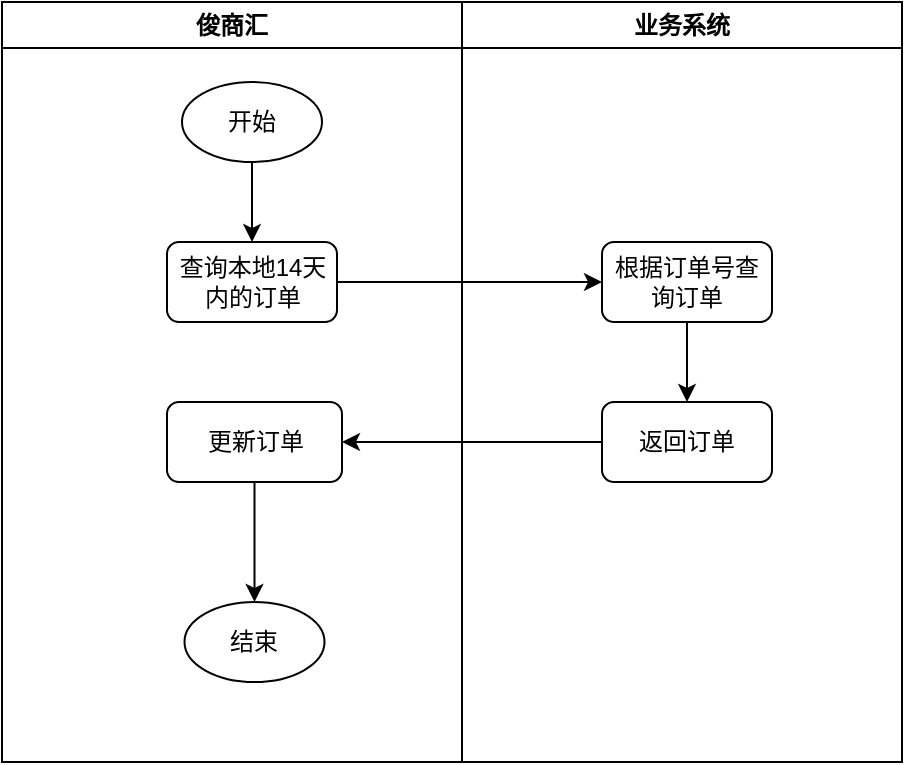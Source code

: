 <mxfile version="21.0.8" type="github">
  <diagram id="C5RBs43oDa-KdzZeNtuy" name="Page-1">
    <mxGraphModel dx="1242" dy="682" grid="1" gridSize="10" guides="1" tooltips="1" connect="1" arrows="1" fold="1" page="1" pageScale="1" pageWidth="827" pageHeight="1169" math="0" shadow="0">
      <root>
        <mxCell id="WIyWlLk6GJQsqaUBKTNV-0" />
        <mxCell id="WIyWlLk6GJQsqaUBKTNV-1" parent="WIyWlLk6GJQsqaUBKTNV-0" />
        <mxCell id="KNsaAV9tmcQ1azo-75Oi-1" value="俊商汇" style="swimlane;whiteSpace=wrap;html=1;" vertex="1" parent="WIyWlLk6GJQsqaUBKTNV-1">
          <mxGeometry x="140" y="110" width="230" height="380" as="geometry" />
        </mxCell>
        <mxCell id="KNsaAV9tmcQ1azo-75Oi-14" style="edgeStyle=orthogonalEdgeStyle;rounded=0;orthogonalLoop=1;jettySize=auto;html=1;entryX=0.5;entryY=0;entryDx=0;entryDy=0;" edge="1" parent="KNsaAV9tmcQ1azo-75Oi-1" source="KNsaAV9tmcQ1azo-75Oi-3" target="KNsaAV9tmcQ1azo-75Oi-4">
          <mxGeometry relative="1" as="geometry" />
        </mxCell>
        <mxCell id="KNsaAV9tmcQ1azo-75Oi-3" value="开始" style="ellipse;whiteSpace=wrap;html=1;" vertex="1" parent="KNsaAV9tmcQ1azo-75Oi-1">
          <mxGeometry x="90" y="40" width="70" height="40" as="geometry" />
        </mxCell>
        <mxCell id="KNsaAV9tmcQ1azo-75Oi-4" value="查询本地14天内的订单" style="rounded=1;whiteSpace=wrap;html=1;" vertex="1" parent="KNsaAV9tmcQ1azo-75Oi-1">
          <mxGeometry x="82.5" y="120" width="85" height="40" as="geometry" />
        </mxCell>
        <mxCell id="KNsaAV9tmcQ1azo-75Oi-13" style="edgeStyle=orthogonalEdgeStyle;rounded=0;orthogonalLoop=1;jettySize=auto;html=1;entryX=0.5;entryY=0;entryDx=0;entryDy=0;" edge="1" parent="KNsaAV9tmcQ1azo-75Oi-1" source="KNsaAV9tmcQ1azo-75Oi-10" target="KNsaAV9tmcQ1azo-75Oi-12">
          <mxGeometry relative="1" as="geometry" />
        </mxCell>
        <mxCell id="KNsaAV9tmcQ1azo-75Oi-10" value="更新订单" style="rounded=1;whiteSpace=wrap;html=1;" vertex="1" parent="KNsaAV9tmcQ1azo-75Oi-1">
          <mxGeometry x="82.5" y="200" width="87.5" height="40" as="geometry" />
        </mxCell>
        <mxCell id="KNsaAV9tmcQ1azo-75Oi-12" value="结束" style="ellipse;whiteSpace=wrap;html=1;" vertex="1" parent="KNsaAV9tmcQ1azo-75Oi-1">
          <mxGeometry x="91.25" y="300" width="70" height="40" as="geometry" />
        </mxCell>
        <mxCell id="KNsaAV9tmcQ1azo-75Oi-2" value="业务系统" style="swimlane;whiteSpace=wrap;html=1;" vertex="1" parent="WIyWlLk6GJQsqaUBKTNV-1">
          <mxGeometry x="370" y="110" width="220" height="380" as="geometry" />
        </mxCell>
        <mxCell id="KNsaAV9tmcQ1azo-75Oi-9" style="edgeStyle=orthogonalEdgeStyle;rounded=0;orthogonalLoop=1;jettySize=auto;html=1;" edge="1" parent="KNsaAV9tmcQ1azo-75Oi-2" source="KNsaAV9tmcQ1azo-75Oi-6" target="KNsaAV9tmcQ1azo-75Oi-7">
          <mxGeometry relative="1" as="geometry" />
        </mxCell>
        <mxCell id="KNsaAV9tmcQ1azo-75Oi-6" value="根据订单号查询订单" style="rounded=1;whiteSpace=wrap;html=1;" vertex="1" parent="KNsaAV9tmcQ1azo-75Oi-2">
          <mxGeometry x="70" y="120" width="85" height="40" as="geometry" />
        </mxCell>
        <mxCell id="KNsaAV9tmcQ1azo-75Oi-7" value="返回订单" style="rounded=1;whiteSpace=wrap;html=1;" vertex="1" parent="KNsaAV9tmcQ1azo-75Oi-2">
          <mxGeometry x="70" y="200" width="85" height="40" as="geometry" />
        </mxCell>
        <mxCell id="KNsaAV9tmcQ1azo-75Oi-8" style="edgeStyle=orthogonalEdgeStyle;rounded=0;orthogonalLoop=1;jettySize=auto;html=1;" edge="1" parent="WIyWlLk6GJQsqaUBKTNV-1" source="KNsaAV9tmcQ1azo-75Oi-4" target="KNsaAV9tmcQ1azo-75Oi-6">
          <mxGeometry relative="1" as="geometry" />
        </mxCell>
        <mxCell id="KNsaAV9tmcQ1azo-75Oi-11" style="edgeStyle=orthogonalEdgeStyle;rounded=0;orthogonalLoop=1;jettySize=auto;html=1;entryX=1;entryY=0.5;entryDx=0;entryDy=0;" edge="1" parent="WIyWlLk6GJQsqaUBKTNV-1" source="KNsaAV9tmcQ1azo-75Oi-7" target="KNsaAV9tmcQ1azo-75Oi-10">
          <mxGeometry relative="1" as="geometry" />
        </mxCell>
      </root>
    </mxGraphModel>
  </diagram>
</mxfile>
